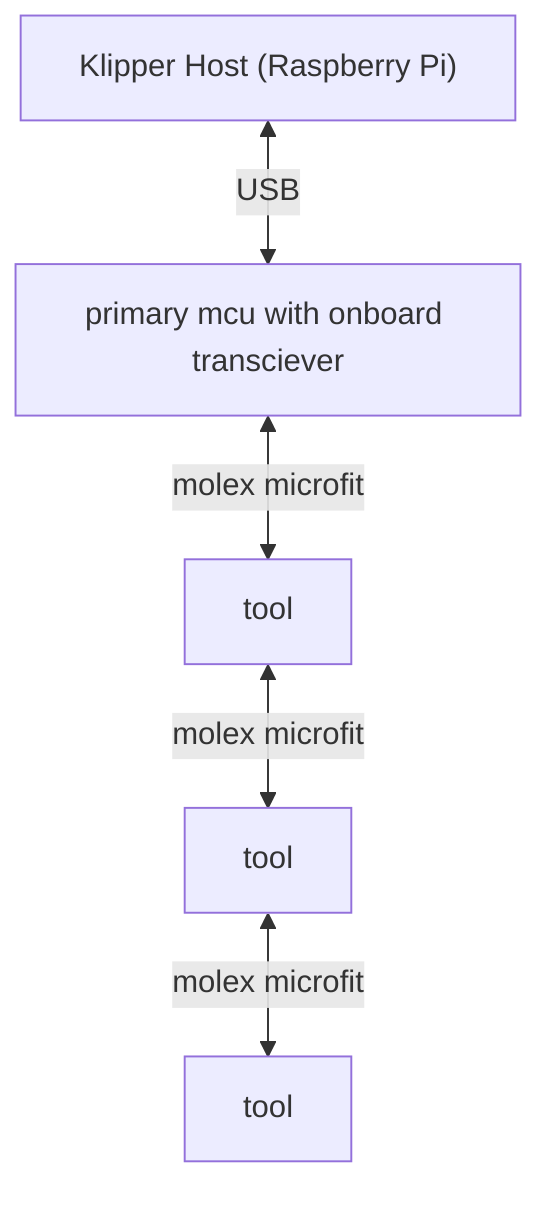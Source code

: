 graph TD;
    sbc["Klipper Host (Raspberry Pi)"]
    t0[tool]
    t1[tool]
    t2[tool]
    primary["primary mcu with onboard transciever"]

    sbc <--USB--> primary <--molex microfit--> t0 
    t0 <--molex microfit--> t1 <--molex microfit--> t2